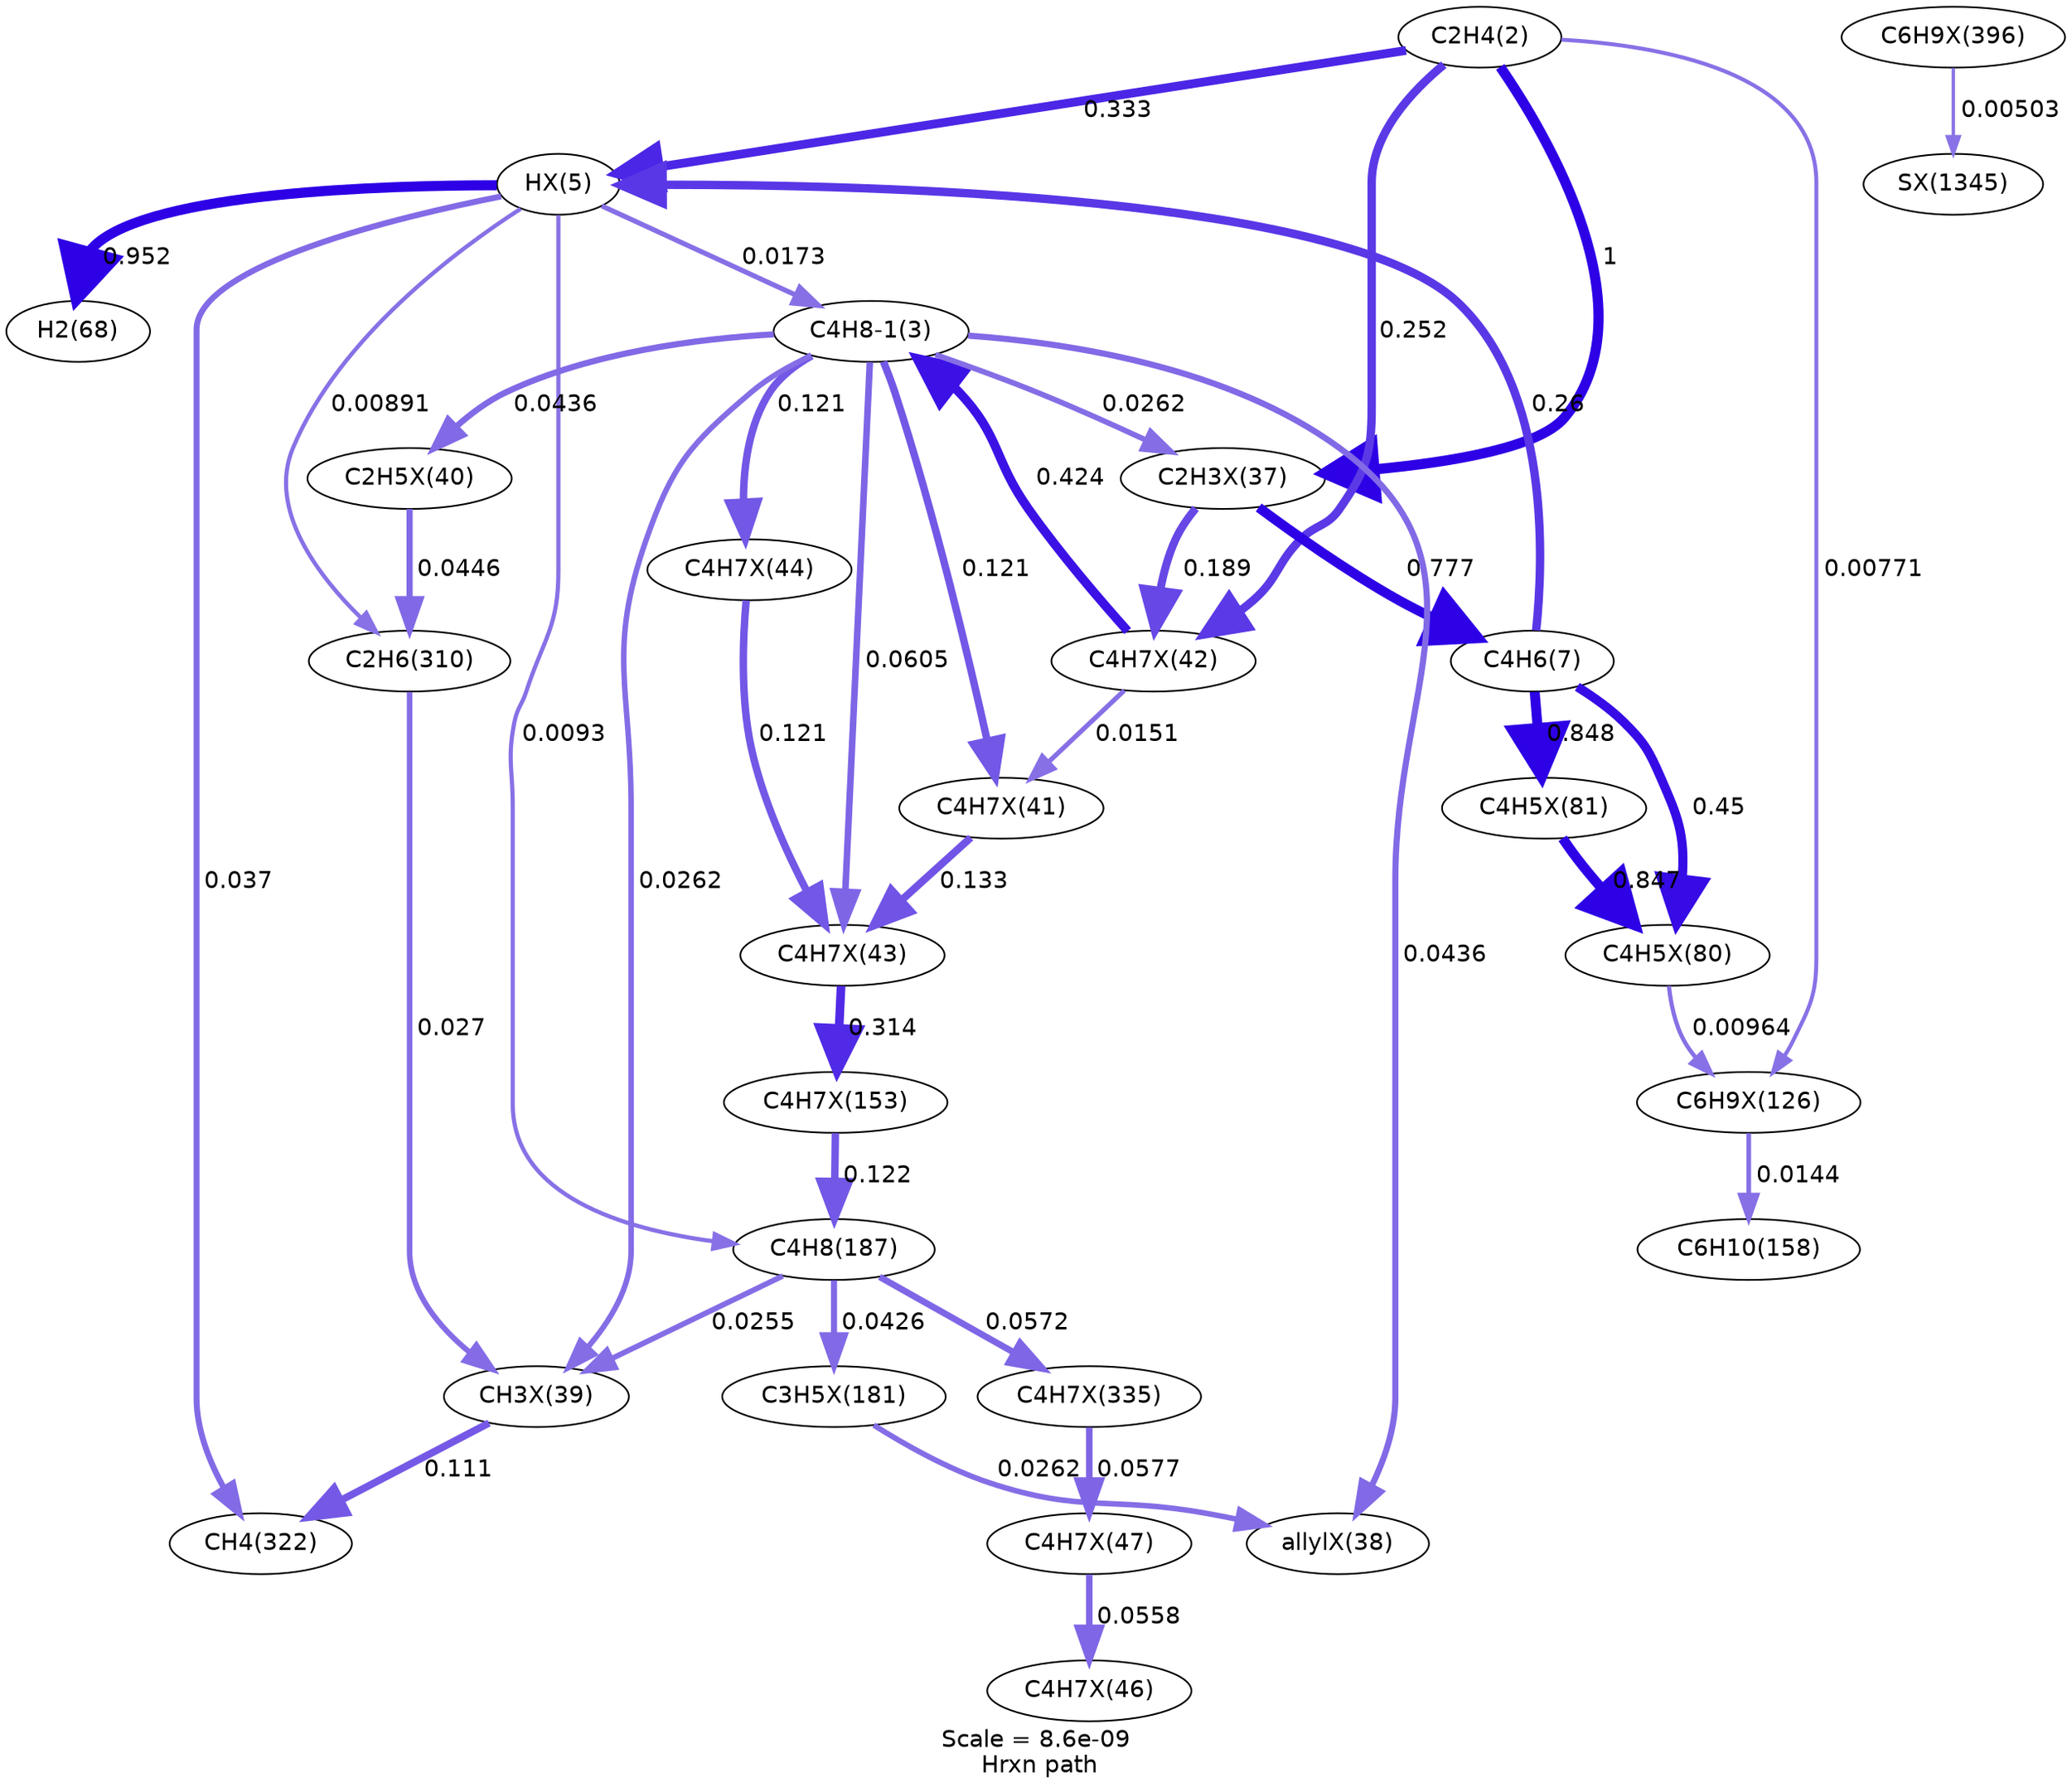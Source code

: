 digraph reaction_paths {
center=1;
s5 -> s42[fontname="Helvetica", style="setlinewidth(5.17)", arrowsize=2.59, color="0.7, 0.833, 0.9"
, label=" 0.333"];
s5 -> s43[fontname="Helvetica", style="setlinewidth(6)", arrowsize=3, color="0.7, 1.5, 0.9"
, label=" 1"];
s5 -> s48[fontname="Helvetica", style="setlinewidth(4.96)", arrowsize=2.48, color="0.7, 0.752, 0.9"
, label=" 0.252"];
s5 -> s65[fontname="Helvetica", style="setlinewidth(2.33)", arrowsize=1.16, color="0.7, 0.508, 0.9"
, label=" 0.00771"];
s42 -> s10[fontname="Helvetica", style="setlinewidth(5.96)", arrowsize=2.98, color="0.7, 1.45, 0.9"
, label=" 0.952"];
s8 -> s42[fontname="Helvetica", style="setlinewidth(4.98)", arrowsize=2.49, color="0.7, 0.76, 0.9"
, label=" 0.26"];
s42 -> s6[fontname="Helvetica", style="setlinewidth(2.94)", arrowsize=1.47, color="0.7, 0.517, 0.9"
, label=" 0.0173"];
s42 -> s21[fontname="Helvetica", style="setlinewidth(2.44)", arrowsize=1.22, color="0.7, 0.509, 0.9"
, label=" 0.00891"];
s42 -> s27[fontname="Helvetica", style="setlinewidth(3.51)", arrowsize=1.76, color="0.7, 0.537, 0.9"
, label=" 0.037"];
s42 -> s16[fontname="Helvetica", style="setlinewidth(2.47)", arrowsize=1.23, color="0.7, 0.509, 0.9"
, label=" 0.0093"];
s43 -> s8[fontname="Helvetica", style="setlinewidth(5.81)", arrowsize=2.9, color="0.7, 1.28, 0.9"
, label=" 0.777"];
s6 -> s43[fontname="Helvetica", style="setlinewidth(3.25)", arrowsize=1.62, color="0.7, 0.526, 0.9"
, label=" 0.0262"];
s43 -> s48[fontname="Helvetica", style="setlinewidth(4.74)", arrowsize=2.37, color="0.7, 0.689, 0.9"
, label=" 0.189"];
s8 -> s58[fontname="Helvetica", style="setlinewidth(5.88)", arrowsize=2.94, color="0.7, 1.35, 0.9"
, label=" 0.848"];
s8 -> s57[fontname="Helvetica", style="setlinewidth(5.4)", arrowsize=2.7, color="0.7, 0.95, 0.9"
, label=" 0.45"];
s48 -> s6[fontname="Helvetica", style="setlinewidth(5.35)", arrowsize=2.68, color="0.7, 0.924, 0.9"
, label=" 0.424"];
s6 -> s47[fontname="Helvetica", style="setlinewidth(4.41)", arrowsize=2.2, color="0.7, 0.621, 0.9"
, label=" 0.121"];
s6 -> s49[fontname="Helvetica", style="setlinewidth(3.88)", arrowsize=1.94, color="0.7, 0.561, 0.9"
, label=" 0.0605"];
s6 -> s50[fontname="Helvetica", style="setlinewidth(4.41)", arrowsize=2.2, color="0.7, 0.621, 0.9"
, label=" 0.121"];
s6 -> s44[fontname="Helvetica", style="setlinewidth(3.63)", arrowsize=1.82, color="0.7, 0.544, 0.9"
, label=" 0.0436"];
s6 -> s46[fontname="Helvetica", style="setlinewidth(3.63)", arrowsize=1.82, color="0.7, 0.544, 0.9"
, label=" 0.0436"];
s6 -> s45[fontname="Helvetica", style="setlinewidth(3.25)", arrowsize=1.62, color="0.7, 0.526, 0.9"
, label=" 0.0262"];
s48 -> s47[fontname="Helvetica", style="setlinewidth(2.83)", arrowsize=1.42, color="0.7, 0.515, 0.9"
, label=" 0.0151"];
s58 -> s57[fontname="Helvetica", style="setlinewidth(5.87)", arrowsize=2.94, color="0.7, 1.35, 0.9"
, label=" 0.847"];
s57 -> s65[fontname="Helvetica", style="setlinewidth(2.5)", arrowsize=1.25, color="0.7, 0.51, 0.9"
, label=" 0.00964"];
s47 -> s49[fontname="Helvetica", style="setlinewidth(4.48)", arrowsize=2.24, color="0.7, 0.633, 0.9"
, label=" 0.133"];
s50 -> s49[fontname="Helvetica", style="setlinewidth(4.4)", arrowsize=2.2, color="0.7, 0.621, 0.9"
, label=" 0.121"];
s49 -> s68[fontname="Helvetica", style="setlinewidth(5.13)", arrowsize=2.56, color="0.7, 0.814, 0.9"
, label=" 0.314"];
s68 -> s16[fontname="Helvetica", style="setlinewidth(4.41)", arrowsize=2.21, color="0.7, 0.622, 0.9"
, label=" 0.122"];
s72 -> s44[fontname="Helvetica", style="setlinewidth(3.25)", arrowsize=1.63, color="0.7, 0.526, 0.9"
, label=" 0.0262"];
s16 -> s72[fontname="Helvetica", style="setlinewidth(3.62)", arrowsize=1.81, color="0.7, 0.543, 0.9"
, label=" 0.0426"];
s46 -> s21[fontname="Helvetica", style="setlinewidth(3.65)", arrowsize=1.83, color="0.7, 0.545, 0.9"
, label=" 0.0446"];
s21 -> s45[fontname="Helvetica", style="setlinewidth(3.27)", arrowsize=1.64, color="0.7, 0.527, 0.9"
, label=" 0.027"];
s45 -> s27[fontname="Helvetica", style="setlinewidth(4.34)", arrowsize=2.17, color="0.7, 0.611, 0.9"
, label=" 0.111"];
s16 -> s45[fontname="Helvetica", style="setlinewidth(3.23)", arrowsize=1.62, color="0.7, 0.526, 0.9"
, label=" 0.0255"];
s16 -> s83[fontname="Helvetica", style="setlinewidth(3.84)", arrowsize=1.92, color="0.7, 0.557, 0.9"
, label=" 0.0572"];
s65 -> s13[fontname="Helvetica", style="setlinewidth(2.8)", arrowsize=1.4, color="0.7, 0.514, 0.9"
, label=" 0.0144"];
s86 -> s111[fontname="Helvetica", style="setlinewidth(2)", arrowsize=1, color="0.7, 0.505, 0.9"
, label=" 0.00503"];
s83 -> s53[fontname="Helvetica", style="setlinewidth(3.85)", arrowsize=1.92, color="0.7, 0.558, 0.9"
, label=" 0.0577"];
s53 -> s52[fontname="Helvetica", style="setlinewidth(3.82)", arrowsize=1.91, color="0.7, 0.556, 0.9"
, label=" 0.0558"];
s5 [ fontname="Helvetica", label="C2H4(2)"];
s6 [ fontname="Helvetica", label="C4H8-1(3)"];
s8 [ fontname="Helvetica", label="C4H6(7)"];
s10 [ fontname="Helvetica", label="H2(68)"];
s13 [ fontname="Helvetica", label="C6H10(158)"];
s16 [ fontname="Helvetica", label="C4H8(187)"];
s21 [ fontname="Helvetica", label="C2H6(310)"];
s27 [ fontname="Helvetica", label="CH4(322)"];
s42 [ fontname="Helvetica", label="HX(5)"];
s43 [ fontname="Helvetica", label="C2H3X(37)"];
s44 [ fontname="Helvetica", label="allylX(38)"];
s45 [ fontname="Helvetica", label="CH3X(39)"];
s46 [ fontname="Helvetica", label="C2H5X(40)"];
s47 [ fontname="Helvetica", label="C4H7X(41)"];
s48 [ fontname="Helvetica", label="C4H7X(42)"];
s49 [ fontname="Helvetica", label="C4H7X(43)"];
s50 [ fontname="Helvetica", label="C4H7X(44)"];
s52 [ fontname="Helvetica", label="C4H7X(46)"];
s53 [ fontname="Helvetica", label="C4H7X(47)"];
s57 [ fontname="Helvetica", label="C4H5X(80)"];
s58 [ fontname="Helvetica", label="C4H5X(81)"];
s65 [ fontname="Helvetica", label="C6H9X(126)"];
s68 [ fontname="Helvetica", label="C4H7X(153)"];
s72 [ fontname="Helvetica", label="C3H5X(181)"];
s83 [ fontname="Helvetica", label="C4H7X(335)"];
s86 [ fontname="Helvetica", label="C6H9X(396)"];
s111 [ fontname="Helvetica", label="SX(1345)"];
 label = "Scale = 8.6e-09\l Hrxn path";
 fontname = "Helvetica";
}

